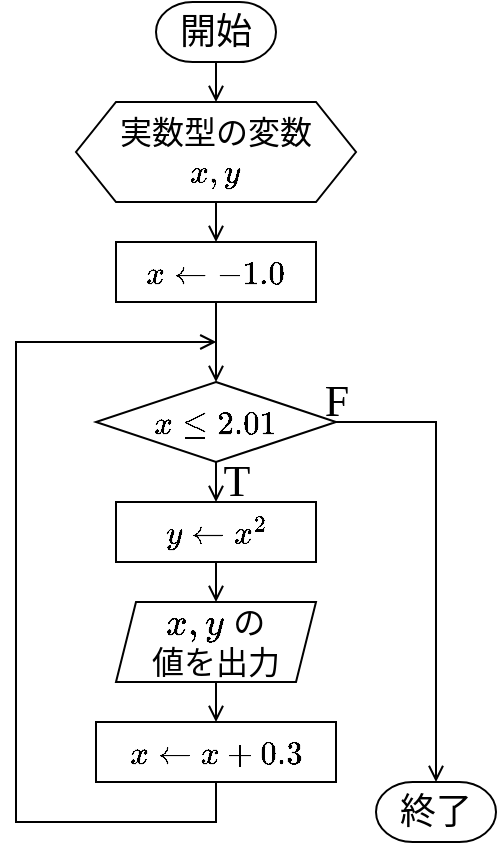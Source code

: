 <mxfile>
    <diagram id="nzd1M5S517UlHXQLDNoR" name="ページ1">
        <mxGraphModel dx="592" dy="1527" grid="1" gridSize="10" guides="1" tooltips="1" connect="1" arrows="1" fold="1" page="1" pageScale="1" pageWidth="827" pageHeight="1169" math="1" shadow="0">
            <root>
                <mxCell id="0"/>
                <mxCell id="1" parent="0"/>
                <mxCell id="41" style="edgeStyle=none;html=1;exitX=0.5;exitY=1;exitDx=0;exitDy=0;exitPerimeter=0;entryX=0.5;entryY=0;entryDx=0;entryDy=0;endArrow=open;endFill=0;" parent="1" source="42" target="43" edge="1">
                    <mxGeometry relative="1" as="geometry"/>
                </mxCell>
                <mxCell id="42" value="開始" style="strokeWidth=1;html=1;shape=mxgraph.flowchart.terminator;whiteSpace=wrap;fontFamily=Lucida Console;fontSize=18;" parent="1" vertex="1">
                    <mxGeometry x="490" y="-160" width="60" height="30" as="geometry"/>
                </mxCell>
                <mxCell id="51" style="edgeStyle=orthogonalEdgeStyle;html=1;exitX=0.5;exitY=1;exitDx=0;exitDy=0;entryX=0.5;entryY=0;entryDx=0;entryDy=0;strokeColor=default;rounded=0;curved=0;endArrow=open;endFill=0;" parent="1" source="43" target="44" edge="1">
                    <mxGeometry relative="1" as="geometry"/>
                </mxCell>
                <mxCell id="43" value="&lt;div&gt;&lt;span style=&quot;font-family: &amp;quot;Lucida Console&amp;quot;; background-color: transparent;&quot;&gt;実数型の変数&lt;/span&gt;&lt;/div&gt;&lt;div&gt;&lt;div&gt;&lt;span style=&quot;background-color: transparent; font-family: &amp;quot;Lucida Console&amp;quot;;&quot;&gt;\(x, y\)&lt;/span&gt;&lt;/div&gt;&lt;/div&gt;" style="shape=hexagon;perimeter=hexagonPerimeter2;whiteSpace=wrap;html=1;fixedSize=1;align=center;size=20;fontSize=16;" parent="1" vertex="1">
                    <mxGeometry x="450" y="-110" width="140" height="50" as="geometry"/>
                </mxCell>
                <mxCell id="44" value="\(x \leftarrow -1.0\)" style="rounded=0;whiteSpace=wrap;html=1;fontSize=16;fontFamily=Lucida Console;" parent="1" vertex="1">
                    <mxGeometry x="470" y="-40" width="100" height="30" as="geometry"/>
                </mxCell>
                <mxCell id="55" style="edgeStyle=orthogonalEdgeStyle;shape=connector;curved=0;rounded=0;html=1;exitX=0.5;exitY=1;exitDx=0;exitDy=0;entryX=0.5;entryY=0;entryDx=0;entryDy=0;strokeColor=default;align=center;verticalAlign=middle;fontFamily=Helvetica;fontSize=11;fontColor=default;labelBackgroundColor=default;endArrow=open;endFill=0;" parent="1" source="45" target="46" edge="1">
                    <mxGeometry relative="1" as="geometry"/>
                </mxCell>
                <mxCell id="45" value="\(y \leftarrow x^2\)" style="rounded=0;whiteSpace=wrap;html=1;fontSize=16;fontFamily=Lucida Console;" parent="1" vertex="1">
                    <mxGeometry x="470" y="90" width="100" height="30" as="geometry"/>
                </mxCell>
                <mxCell id="56" style="edgeStyle=orthogonalEdgeStyle;shape=connector;curved=0;rounded=0;html=1;exitX=0.5;exitY=1;exitDx=0;exitDy=0;entryX=0.5;entryY=0;entryDx=0;entryDy=0;strokeColor=default;align=center;verticalAlign=middle;fontFamily=Helvetica;fontSize=11;fontColor=default;labelBackgroundColor=default;endArrow=open;endFill=0;" parent="1" source="46" target="50" edge="1">
                    <mxGeometry relative="1" as="geometry"/>
                </mxCell>
                <mxCell id="46" value="\(x, y\) の&lt;div&gt;値&lt;span style=&quot;background-color: transparent; color: light-dark(rgb(0, 0, 0), rgb(255, 255, 255));&quot;&gt;を出力&lt;/span&gt;&lt;/div&gt;" style="shape=parallelogram;perimeter=parallelogramPerimeter;whiteSpace=wrap;html=1;fixedSize=1;size=10;fontSize=16;" parent="1" vertex="1">
                    <mxGeometry x="470" y="140" width="100" height="40" as="geometry"/>
                </mxCell>
                <mxCell id="54" style="edgeStyle=orthogonalEdgeStyle;shape=connector;curved=0;rounded=0;html=1;exitX=0.5;exitY=1;exitDx=0;exitDy=0;exitPerimeter=0;entryX=0.5;entryY=0;entryDx=0;entryDy=0;strokeColor=default;align=center;verticalAlign=middle;fontFamily=Helvetica;fontSize=11;fontColor=default;labelBackgroundColor=default;endArrow=open;endFill=0;" parent="1" source="47" target="45" edge="1">
                    <mxGeometry relative="1" as="geometry"/>
                </mxCell>
                <mxCell id="62" style="edgeStyle=orthogonalEdgeStyle;shape=connector;curved=0;rounded=0;html=1;exitX=1;exitY=0.5;exitDx=0;exitDy=0;exitPerimeter=0;entryX=0.5;entryY=0;entryDx=0;entryDy=0;strokeColor=default;align=center;verticalAlign=middle;fontFamily=Helvetica;fontSize=11;fontColor=default;labelBackgroundColor=default;endArrow=open;endFill=0;entryPerimeter=0;" parent="1" source="47" target="63" edge="1">
                    <mxGeometry relative="1" as="geometry">
                        <mxPoint x="660" y="90" as="targetPoint"/>
                    </mxGeometry>
                </mxCell>
                <mxCell id="47" value="&lt;span&gt;\(x \le 2.01\)&lt;/span&gt;" style="strokeWidth=1;html=1;shape=mxgraph.flowchart.decision;whiteSpace=wrap;fontSize=16;fontFamily=Lucida Console;" parent="1" vertex="1">
                    <mxGeometry x="460" y="30" width="120" height="40" as="geometry"/>
                </mxCell>
                <mxCell id="57" style="edgeStyle=orthogonalEdgeStyle;shape=connector;curved=0;rounded=0;html=1;exitX=0.5;exitY=1;exitDx=0;exitDy=0;strokeColor=default;align=center;verticalAlign=middle;fontFamily=Helvetica;fontSize=11;fontColor=default;labelBackgroundColor=default;endArrow=open;endFill=0;" parent="1" source="50" edge="1">
                    <mxGeometry relative="1" as="geometry">
                        <mxPoint x="520.172" y="10.0" as="targetPoint"/>
                        <Array as="points">
                            <mxPoint x="520" y="250"/>
                            <mxPoint x="420" y="250"/>
                            <mxPoint x="420" y="10"/>
                        </Array>
                    </mxGeometry>
                </mxCell>
                <mxCell id="50" value="\(x \leftarrow x + 0.3\)" style="rounded=0;whiteSpace=wrap;html=1;fontSize=16;fontFamily=Lucida Console;" parent="1" vertex="1">
                    <mxGeometry x="460" y="200" width="120" height="30" as="geometry"/>
                </mxCell>
                <mxCell id="52" style="edgeStyle=orthogonalEdgeStyle;shape=connector;curved=0;rounded=0;html=1;exitX=0.5;exitY=1;exitDx=0;exitDy=0;entryX=0.5;entryY=0;entryDx=0;entryDy=0;entryPerimeter=0;strokeColor=default;align=center;verticalAlign=middle;fontFamily=Helvetica;fontSize=11;fontColor=default;labelBackgroundColor=default;endArrow=open;endFill=0;" parent="1" source="44" target="47" edge="1">
                    <mxGeometry relative="1" as="geometry"/>
                </mxCell>
                <mxCell id="58" value="T" style="text;html=1;align=center;verticalAlign=middle;resizable=0;points=[];autosize=1;strokeColor=none;fillColor=none;fontSize=22;fontFamily=Lucida Console;" parent="1" vertex="1">
                    <mxGeometry x="510" y="60" width="40" height="40" as="geometry"/>
                </mxCell>
                <mxCell id="59" value="F" style="text;html=1;align=center;verticalAlign=middle;resizable=0;points=[];autosize=1;strokeColor=none;fillColor=none;fontSize=22;fontFamily=Lucida Console;" parent="1" vertex="1">
                    <mxGeometry x="560" y="20" width="40" height="40" as="geometry"/>
                </mxCell>
                <mxCell id="63" value="終了" style="strokeWidth=1;html=1;shape=mxgraph.flowchart.terminator;whiteSpace=wrap;fontFamily=Lucida Console;fontSize=18;" parent="1" vertex="1">
                    <mxGeometry x="600" y="230" width="60" height="30" as="geometry"/>
                </mxCell>
            </root>
        </mxGraphModel>
    </diagram>
</mxfile>
